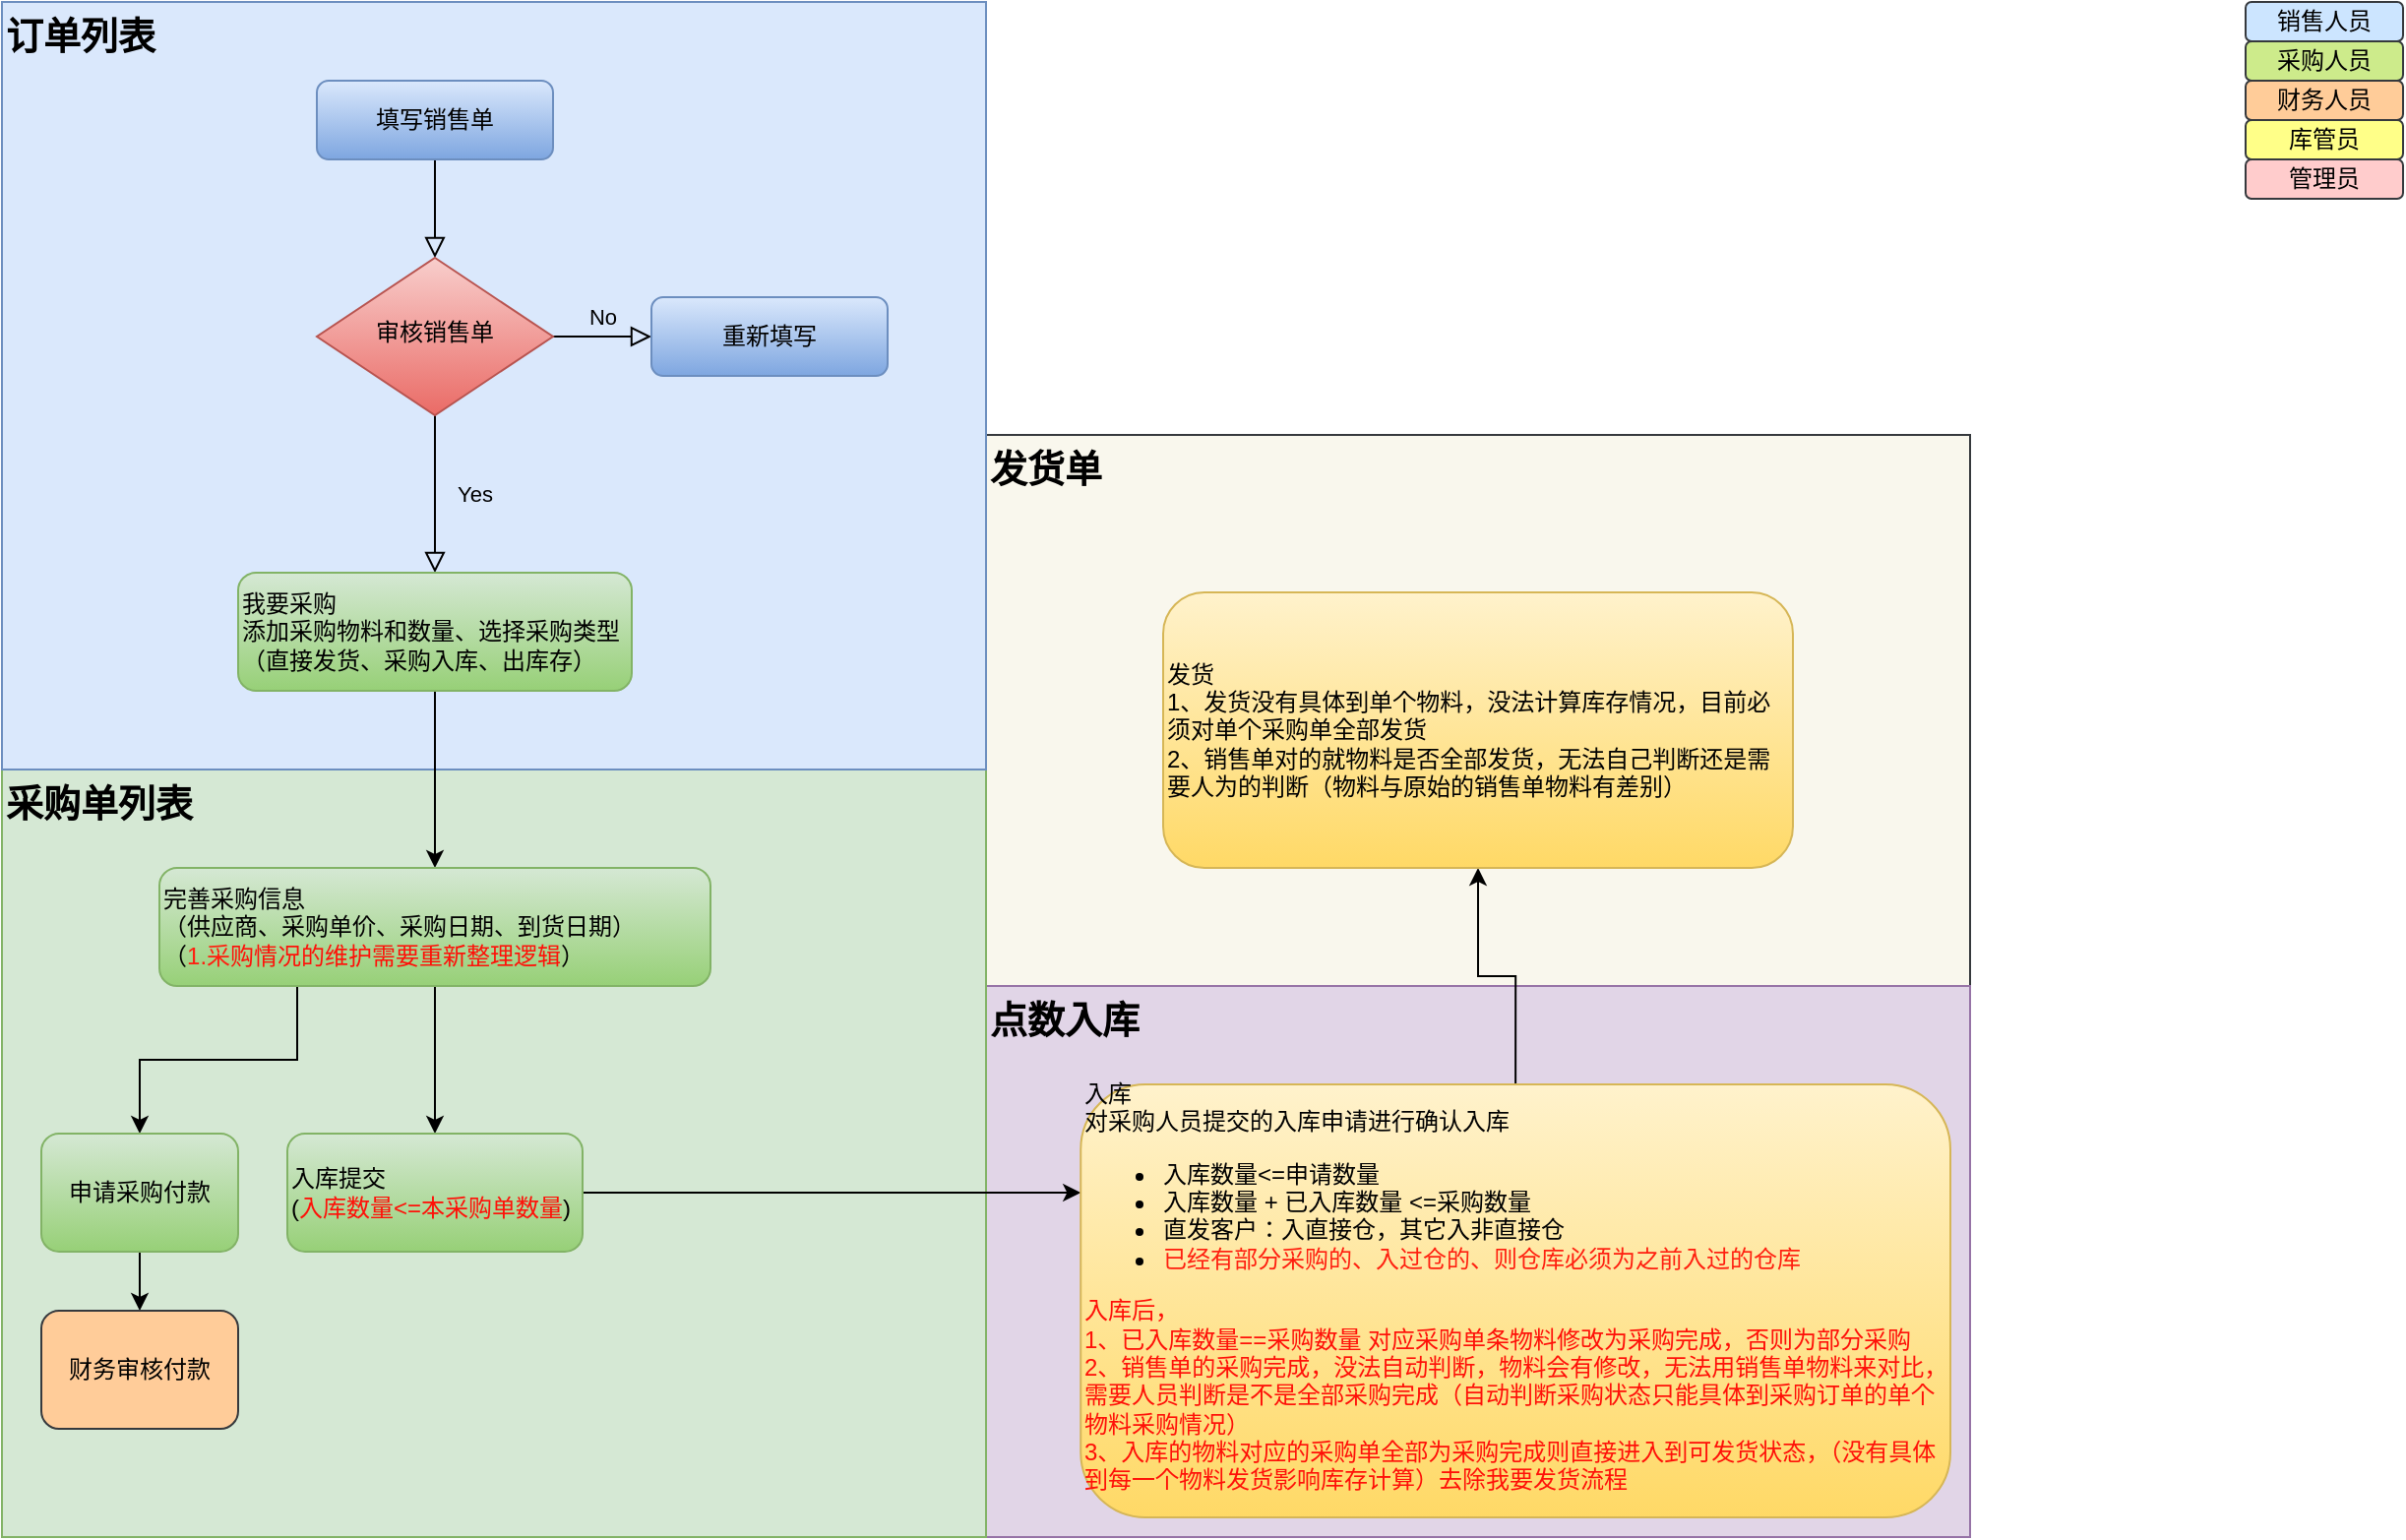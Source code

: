 <mxfile version="16.2.4" type="github">
  <diagram id="C5RBs43oDa-KdzZeNtuy" name="Page-1">
    <mxGraphModel dx="2249" dy="874" grid="1" gridSize="10" guides="1" tooltips="1" connect="1" arrows="1" fold="1" page="1" pageScale="1" pageWidth="827" pageHeight="1169" math="0" shadow="0">
      <root>
        <mxCell id="WIyWlLk6GJQsqaUBKTNV-0" />
        <mxCell id="WIyWlLk6GJQsqaUBKTNV-1" parent="WIyWlLk6GJQsqaUBKTNV-0" />
        <mxCell id="xtG7sQjpP8ihAD4wLwW2-6" value="发货单" style="rounded=0;whiteSpace=wrap;html=1;fillColor=#f9f7ed;strokeColor=#36393d;align=left;verticalAlign=top;fontSize=19;fontStyle=1" vertex="1" parent="WIyWlLk6GJQsqaUBKTNV-1">
          <mxGeometry x="490" y="260" width="500" height="280" as="geometry" />
        </mxCell>
        <mxCell id="xtG7sQjpP8ihAD4wLwW2-2" value="点数入库" style="rounded=0;whiteSpace=wrap;html=1;fillColor=#e1d5e7;strokeColor=#9673a6;align=left;verticalAlign=top;fontSize=19;fontStyle=1" vertex="1" parent="WIyWlLk6GJQsqaUBKTNV-1">
          <mxGeometry x="490" y="540" width="500" height="280" as="geometry" />
        </mxCell>
        <mxCell id="icswWf3Jonlu0yhqAj2O-3" value="采购单列表" style="rounded=0;whiteSpace=wrap;html=1;fillColor=#d5e8d4;strokeColor=#82b366;align=left;verticalAlign=top;fontSize=19;fontStyle=1" parent="WIyWlLk6GJQsqaUBKTNV-1" vertex="1">
          <mxGeometry x="-10" y="430" width="500" height="390" as="geometry" />
        </mxCell>
        <mxCell id="icswWf3Jonlu0yhqAj2O-2" value="订单列表" style="rounded=0;whiteSpace=wrap;html=1;fillColor=#dae8fc;strokeColor=#6c8ebf;align=left;verticalAlign=top;fontSize=19;fontStyle=1" parent="WIyWlLk6GJQsqaUBKTNV-1" vertex="1">
          <mxGeometry x="-10" y="40" width="500" height="390" as="geometry" />
        </mxCell>
        <mxCell id="WIyWlLk6GJQsqaUBKTNV-2" value="" style="rounded=0;html=1;jettySize=auto;orthogonalLoop=1;fontSize=11;endArrow=block;endFill=0;endSize=8;strokeWidth=1;shadow=0;labelBackgroundColor=none;edgeStyle=orthogonalEdgeStyle;" parent="WIyWlLk6GJQsqaUBKTNV-1" source="WIyWlLk6GJQsqaUBKTNV-3" target="WIyWlLk6GJQsqaUBKTNV-6" edge="1">
          <mxGeometry relative="1" as="geometry" />
        </mxCell>
        <mxCell id="WIyWlLk6GJQsqaUBKTNV-3" value="填写销售单" style="rounded=1;whiteSpace=wrap;html=1;fontSize=12;glass=0;strokeWidth=1;shadow=0;fillColor=#dae8fc;strokeColor=#6c8ebf;gradientColor=#7ea6e0;" parent="WIyWlLk6GJQsqaUBKTNV-1" vertex="1">
          <mxGeometry x="150" y="80" width="120" height="40" as="geometry" />
        </mxCell>
        <mxCell id="WIyWlLk6GJQsqaUBKTNV-4" value="Yes" style="rounded=0;html=1;jettySize=auto;orthogonalLoop=1;fontSize=11;endArrow=block;endFill=0;endSize=8;strokeWidth=1;shadow=0;labelBackgroundColor=none;edgeStyle=orthogonalEdgeStyle;entryX=0.5;entryY=0;entryDx=0;entryDy=0;" parent="WIyWlLk6GJQsqaUBKTNV-1" source="WIyWlLk6GJQsqaUBKTNV-6" target="icswWf3Jonlu0yhqAj2O-0" edge="1">
          <mxGeometry y="20" relative="1" as="geometry">
            <mxPoint as="offset" />
          </mxGeometry>
        </mxCell>
        <mxCell id="WIyWlLk6GJQsqaUBKTNV-5" value="No" style="edgeStyle=orthogonalEdgeStyle;rounded=0;html=1;jettySize=auto;orthogonalLoop=1;fontSize=11;endArrow=block;endFill=0;endSize=8;strokeWidth=1;shadow=0;labelBackgroundColor=none;" parent="WIyWlLk6GJQsqaUBKTNV-1" source="WIyWlLk6GJQsqaUBKTNV-6" target="WIyWlLk6GJQsqaUBKTNV-7" edge="1">
          <mxGeometry y="10" relative="1" as="geometry">
            <mxPoint as="offset" />
          </mxGeometry>
        </mxCell>
        <mxCell id="WIyWlLk6GJQsqaUBKTNV-6" value="审核销售单" style="rhombus;whiteSpace=wrap;html=1;shadow=0;fontFamily=Helvetica;fontSize=12;align=center;strokeWidth=1;spacing=6;spacingTop=-4;fillColor=#f8cecc;strokeColor=#b85450;gradientColor=#ea6b66;" parent="WIyWlLk6GJQsqaUBKTNV-1" vertex="1">
          <mxGeometry x="150" y="170" width="120" height="80" as="geometry" />
        </mxCell>
        <mxCell id="WIyWlLk6GJQsqaUBKTNV-7" value="重新填写" style="rounded=1;whiteSpace=wrap;html=1;fontSize=12;glass=0;strokeWidth=1;shadow=0;fillColor=#dae8fc;strokeColor=#6c8ebf;gradientColor=#7ea6e0;" parent="WIyWlLk6GJQsqaUBKTNV-1" vertex="1">
          <mxGeometry x="320" y="190" width="120" height="40" as="geometry" />
        </mxCell>
        <mxCell id="icswWf3Jonlu0yhqAj2O-14" style="edgeStyle=orthogonalEdgeStyle;rounded=0;orthogonalLoop=1;jettySize=auto;html=1;exitX=0.5;exitY=1;exitDx=0;exitDy=0;entryX=0.5;entryY=0;entryDx=0;entryDy=0;fontSize=12;" parent="WIyWlLk6GJQsqaUBKTNV-1" source="icswWf3Jonlu0yhqAj2O-0" target="icswWf3Jonlu0yhqAj2O-8" edge="1">
          <mxGeometry relative="1" as="geometry" />
        </mxCell>
        <mxCell id="icswWf3Jonlu0yhqAj2O-0" value="我要采购&lt;br&gt;添加采购物料和数量、选择采购类型&lt;br&gt;（直接发货、采购入库、出库存）" style="rounded=1;whiteSpace=wrap;html=1;fillColor=#d5e8d4;strokeColor=#82b366;align=left;gradientColor=#97d077;" parent="WIyWlLk6GJQsqaUBKTNV-1" vertex="1">
          <mxGeometry x="110" y="330" width="200" height="60" as="geometry" />
        </mxCell>
        <mxCell id="icswWf3Jonlu0yhqAj2O-5" value="销售人员" style="rounded=1;whiteSpace=wrap;html=1;fontSize=12;fillColor=#cce5ff;strokeColor=#36393d;" parent="WIyWlLk6GJQsqaUBKTNV-1" vertex="1">
          <mxGeometry x="1130" y="40" width="80" height="20" as="geometry" />
        </mxCell>
        <mxCell id="icswWf3Jonlu0yhqAj2O-6" value="采购人员" style="rounded=1;whiteSpace=wrap;html=1;fontSize=12;fillColor=#cdeb8b;strokeColor=#36393d;" parent="WIyWlLk6GJQsqaUBKTNV-1" vertex="1">
          <mxGeometry x="1130" y="60" width="80" height="20" as="geometry" />
        </mxCell>
        <mxCell id="icswWf3Jonlu0yhqAj2O-7" value="财务人员" style="rounded=1;whiteSpace=wrap;html=1;fontSize=12;fillColor=#ffcc99;strokeColor=#36393d;" parent="WIyWlLk6GJQsqaUBKTNV-1" vertex="1">
          <mxGeometry x="1130" y="80" width="80" height="20" as="geometry" />
        </mxCell>
        <mxCell id="icswWf3Jonlu0yhqAj2O-12" style="edgeStyle=orthogonalEdgeStyle;rounded=0;orthogonalLoop=1;jettySize=auto;html=1;exitX=0.25;exitY=1;exitDx=0;exitDy=0;fontSize=12;" parent="WIyWlLk6GJQsqaUBKTNV-1" source="icswWf3Jonlu0yhqAj2O-8" target="icswWf3Jonlu0yhqAj2O-9" edge="1">
          <mxGeometry relative="1" as="geometry" />
        </mxCell>
        <mxCell id="xtG7sQjpP8ihAD4wLwW2-0" style="edgeStyle=orthogonalEdgeStyle;rounded=0;orthogonalLoop=1;jettySize=auto;html=1;exitX=0.5;exitY=1;exitDx=0;exitDy=0;" edge="1" parent="WIyWlLk6GJQsqaUBKTNV-1" source="icswWf3Jonlu0yhqAj2O-8" target="icswWf3Jonlu0yhqAj2O-15">
          <mxGeometry relative="1" as="geometry" />
        </mxCell>
        <mxCell id="icswWf3Jonlu0yhqAj2O-8" value="完善采购信息&lt;br&gt;（供应商、采购单价、采购日期、到货日期）&lt;br&gt;（&lt;font color=&quot;#ff1f0f&quot;&gt;1.采&lt;/font&gt;&lt;font color=&quot;#ff1008&quot;&gt;购情况的维护需要重新整理逻辑&lt;/font&gt;）" style="rounded=1;whiteSpace=wrap;html=1;fillColor=#d5e8d4;strokeColor=#82b366;align=left;gradientColor=#97d077;" parent="WIyWlLk6GJQsqaUBKTNV-1" vertex="1">
          <mxGeometry x="70" y="480" width="280" height="60" as="geometry" />
        </mxCell>
        <mxCell id="icswWf3Jonlu0yhqAj2O-13" style="edgeStyle=orthogonalEdgeStyle;rounded=0;orthogonalLoop=1;jettySize=auto;html=1;exitX=0.5;exitY=1;exitDx=0;exitDy=0;fontSize=12;" parent="WIyWlLk6GJQsqaUBKTNV-1" source="icswWf3Jonlu0yhqAj2O-9" target="icswWf3Jonlu0yhqAj2O-10" edge="1">
          <mxGeometry relative="1" as="geometry" />
        </mxCell>
        <mxCell id="icswWf3Jonlu0yhqAj2O-9" value="申请采购付款" style="rounded=1;whiteSpace=wrap;html=1;fillColor=#d5e8d4;strokeColor=#82b366;gradientColor=#97d077;" parent="WIyWlLk6GJQsqaUBKTNV-1" vertex="1">
          <mxGeometry x="10" y="615" width="100" height="60" as="geometry" />
        </mxCell>
        <mxCell id="icswWf3Jonlu0yhqAj2O-10" value="财务审核付款" style="rounded=1;whiteSpace=wrap;html=1;fillColor=#ffcc99;strokeColor=#36393d;" parent="WIyWlLk6GJQsqaUBKTNV-1" vertex="1">
          <mxGeometry x="10" y="705" width="100" height="60" as="geometry" />
        </mxCell>
        <mxCell id="icswWf3Jonlu0yhqAj2O-11" value="库管员" style="rounded=1;whiteSpace=wrap;html=1;fontSize=12;fillColor=#ffff88;strokeColor=#36393d;" parent="WIyWlLk6GJQsqaUBKTNV-1" vertex="1">
          <mxGeometry x="1130" y="100" width="80" height="20" as="geometry" />
        </mxCell>
        <mxCell id="xtG7sQjpP8ihAD4wLwW2-5" style="edgeStyle=orthogonalEdgeStyle;rounded=0;orthogonalLoop=1;jettySize=auto;html=1;exitX=1;exitY=0.5;exitDx=0;exitDy=0;entryX=0;entryY=0.25;entryDx=0;entryDy=0;fontColor=#000000;" edge="1" parent="WIyWlLk6GJQsqaUBKTNV-1" source="icswWf3Jonlu0yhqAj2O-15" target="xtG7sQjpP8ihAD4wLwW2-3">
          <mxGeometry relative="1" as="geometry" />
        </mxCell>
        <mxCell id="icswWf3Jonlu0yhqAj2O-15" value="入库提交&lt;br&gt;(&lt;font color=&quot;#ff1008&quot;&gt;入库数量&amp;lt;=本采购单数量&lt;/font&gt;)" style="rounded=1;whiteSpace=wrap;html=1;fillColor=#d5e8d4;strokeColor=#82b366;align=left;gradientColor=#97d077;" parent="WIyWlLk6GJQsqaUBKTNV-1" vertex="1">
          <mxGeometry x="135" y="615" width="150" height="60" as="geometry" />
        </mxCell>
        <mxCell id="xtG7sQjpP8ihAD4wLwW2-1" value="管理员" style="rounded=1;whiteSpace=wrap;html=1;fontSize=12;fillColor=#ffcccc;strokeColor=#36393d;" vertex="1" parent="WIyWlLk6GJQsqaUBKTNV-1">
          <mxGeometry x="1130" y="120" width="80" height="20" as="geometry" />
        </mxCell>
        <mxCell id="xtG7sQjpP8ihAD4wLwW2-8" style="edgeStyle=orthogonalEdgeStyle;rounded=0;orthogonalLoop=1;jettySize=auto;html=1;exitX=0.5;exitY=0;exitDx=0;exitDy=0;entryX=0.5;entryY=1;entryDx=0;entryDy=0;fontColor=#FF1F0F;" edge="1" parent="WIyWlLk6GJQsqaUBKTNV-1" source="xtG7sQjpP8ihAD4wLwW2-3" target="xtG7sQjpP8ihAD4wLwW2-7">
          <mxGeometry relative="1" as="geometry" />
        </mxCell>
        <mxCell id="xtG7sQjpP8ihAD4wLwW2-3" value="入库&lt;br&gt;对采购人员提交的入库申请进行确认入库&lt;br&gt;&lt;ul&gt;&lt;li&gt;入库数量&amp;lt;=申请数量&lt;br&gt;&lt;/li&gt;&lt;li&gt;入库数量 + 已入库数量 &amp;lt;=采购数量&lt;/li&gt;&lt;li&gt;直发客户：入直接仓，其它入非直接仓&lt;/li&gt;&lt;li&gt;&lt;font color=&quot;#ff1f0f&quot;&gt;已经有部分采购的、入过仓的、则仓库必须为之前入过的仓库&lt;/font&gt;&lt;/li&gt;&lt;/ul&gt;&lt;font color=&quot;#ff1008&quot;&gt;入库后，&lt;br&gt;1、已入库数量==采购数量 对应采购单条物料修改为采购完成，否则为部分采购&lt;br&gt;2、销售单的采购完成，没法自动判断，物料会有修改，无法用销售单物料来对比，需要人员判断是不是全部采购完成（自动判断采购状态只能具体到采购订单的单个物料采购情况）&lt;br&gt;3、入库的物料对应的采购单全部为采购完成则直接进入到可发货状态，（没有具体到每一个物料发货影响库存计算）去除我要发货流程&lt;br&gt;&lt;br&gt;&lt;/font&gt;" style="rounded=1;whiteSpace=wrap;html=1;fillColor=#fff2cc;strokeColor=#d6b656;align=left;gradientColor=#ffd966;" vertex="1" parent="WIyWlLk6GJQsqaUBKTNV-1">
          <mxGeometry x="538.13" y="590" width="441.87" height="220" as="geometry" />
        </mxCell>
        <mxCell id="xtG7sQjpP8ihAD4wLwW2-7" value="发货&lt;br&gt;1、发货没有具体到单个物料，没法计算库存情况，目前必须对单个采购单全部发货&lt;br&gt;2、销售单对的就物料是否全部发货，无法自己判断还是需要人为的判断（物料与原始的销售单物料有差别）" style="rounded=1;whiteSpace=wrap;html=1;fillColor=#fff2cc;strokeColor=#d6b656;align=left;gradientColor=#ffd966;" vertex="1" parent="WIyWlLk6GJQsqaUBKTNV-1">
          <mxGeometry x="580" y="340" width="320" height="140" as="geometry" />
        </mxCell>
      </root>
    </mxGraphModel>
  </diagram>
</mxfile>
